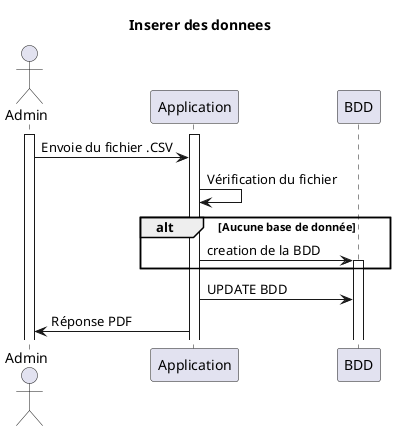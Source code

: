 @startuml Inserer_donnees

title Inserer des donnees
actor "Admin" as Ad
participant Application
participant BDD

activate Ad
activate Application

Ad -> Application : Envoie du fichier .CSV
Application -> Application : Vérification du fichier

alt Aucune base de donnée
Application -> BDD : creation de la BDD
activate BDD
end

Application -> BDD : UPDATE BDD

Ad <- Application : Réponse PDF
@enduml